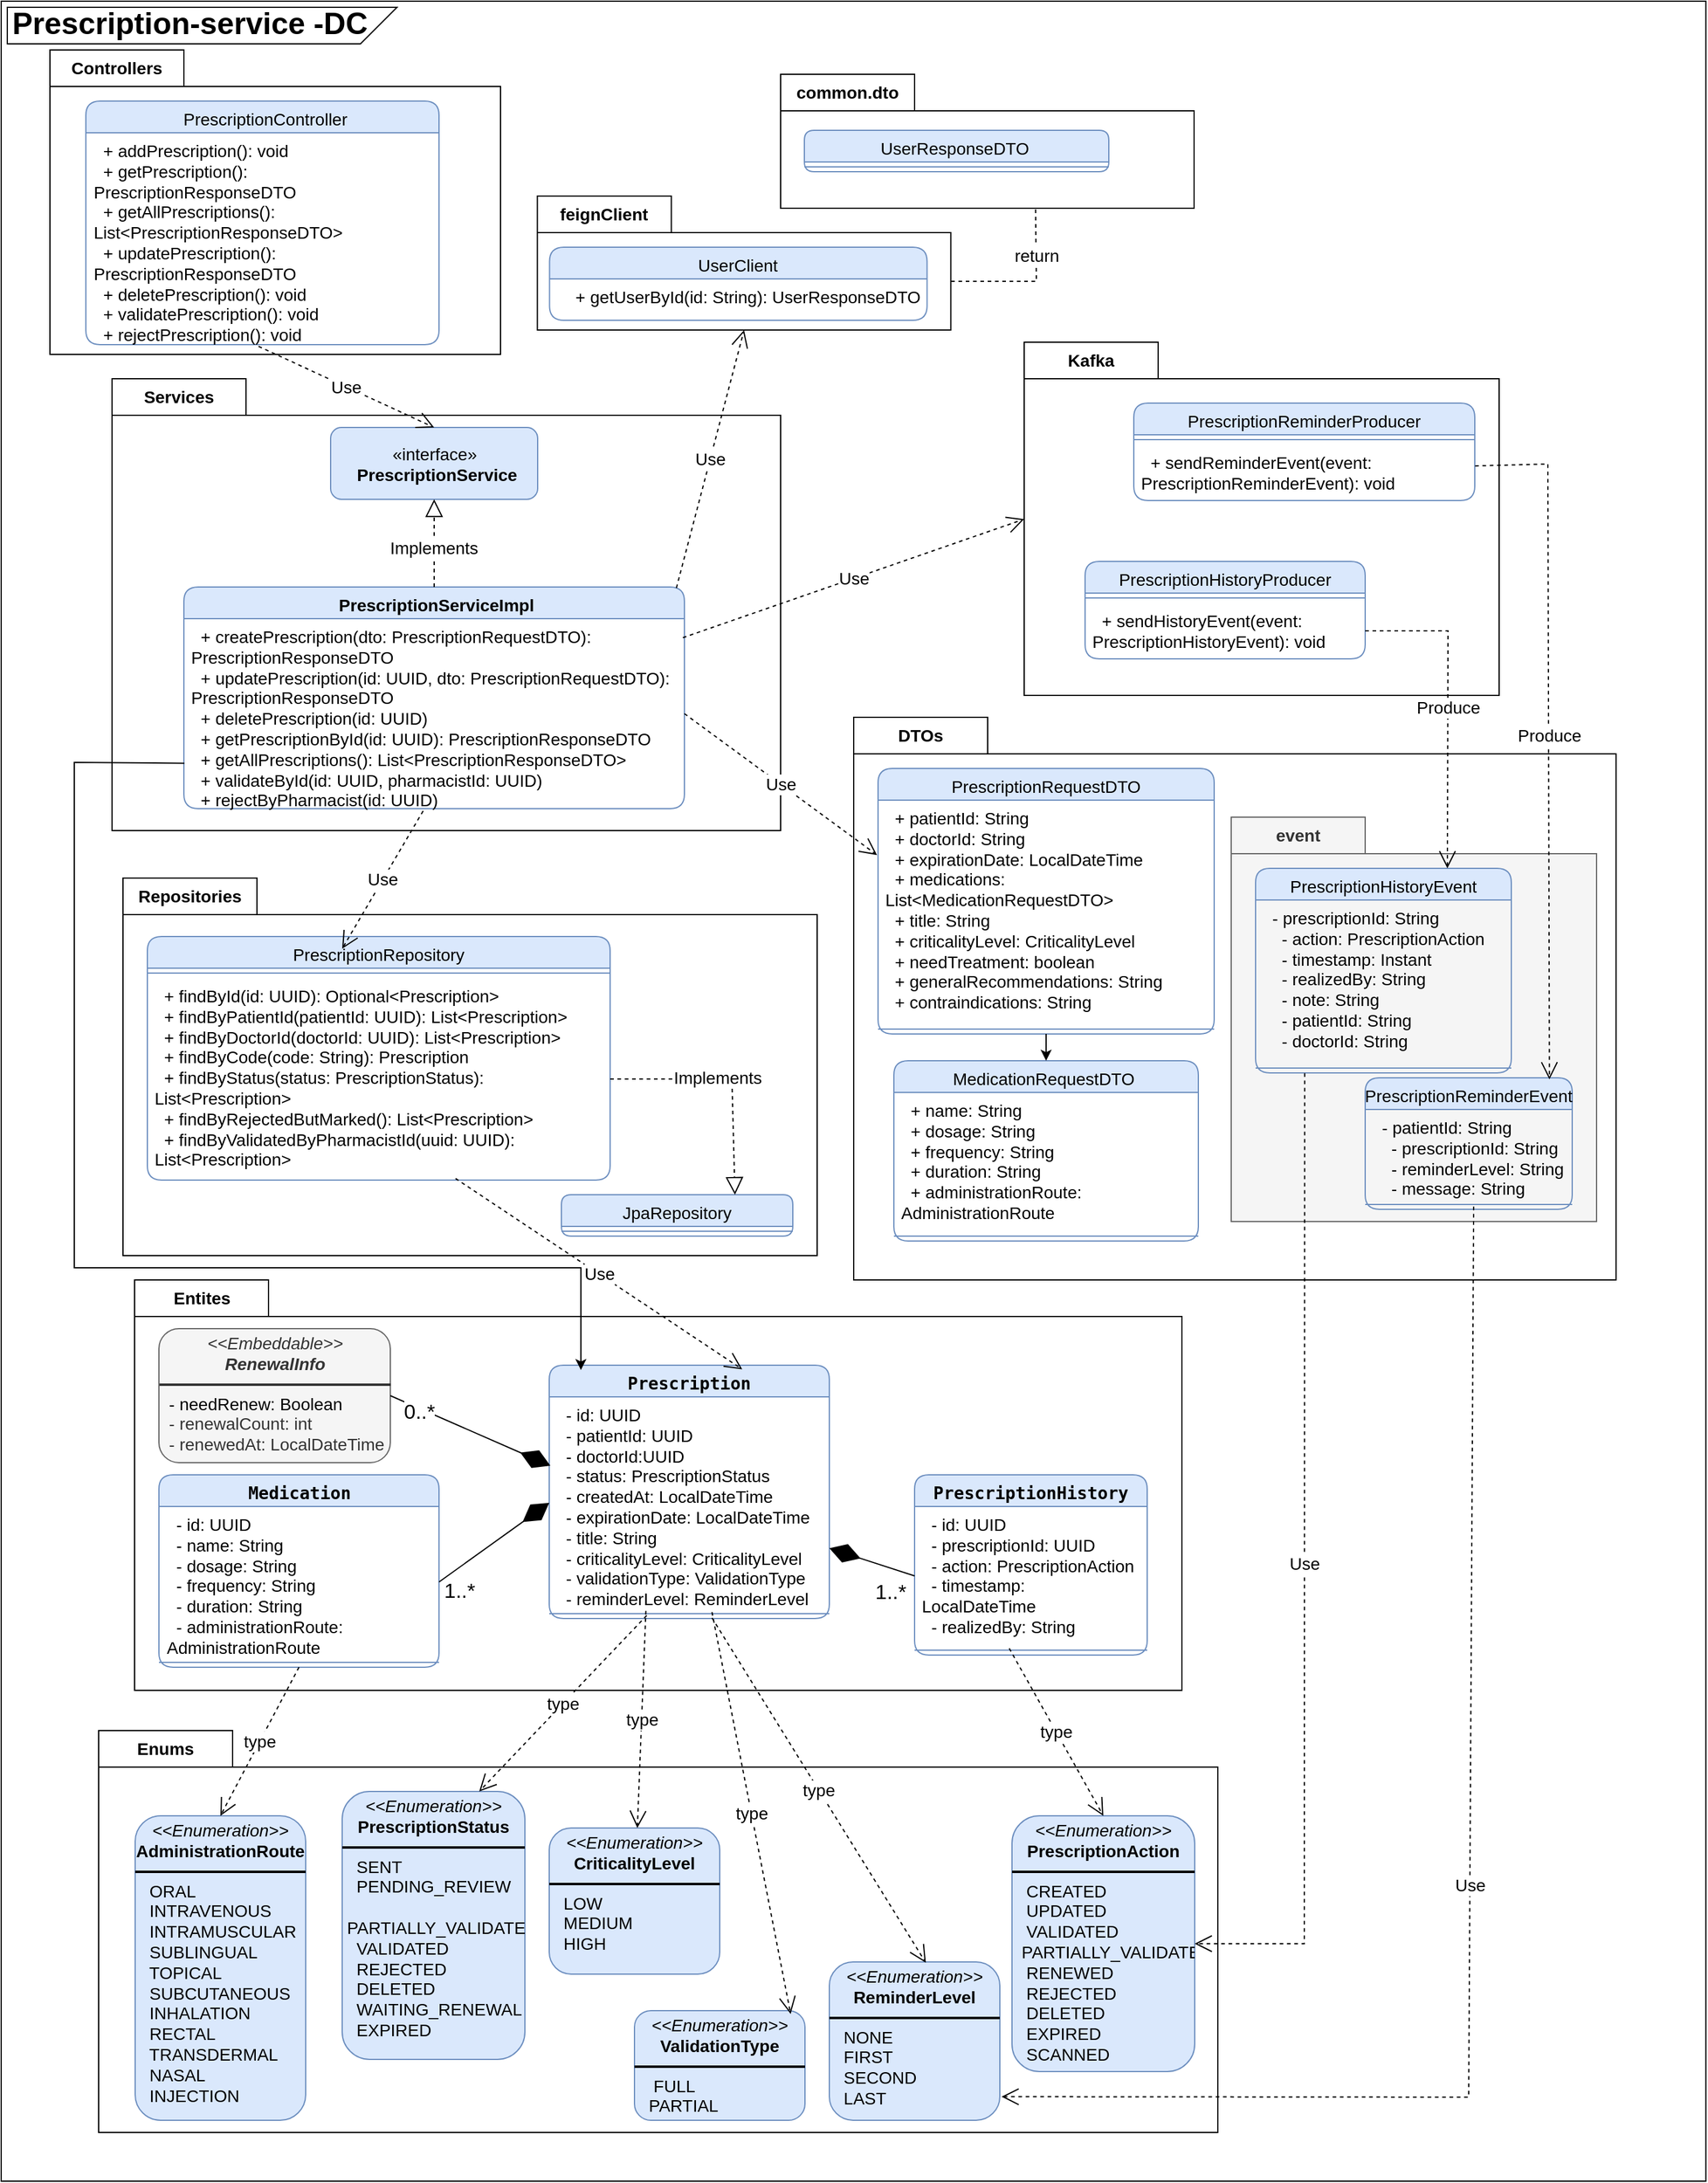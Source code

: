 <mxfile version="28.1.2">
  <diagram id="C5RBs43oDa-KdzZeNtuy" name="Page-1">
    <mxGraphModel dx="333" dy="-78" grid="1" gridSize="10" guides="1" tooltips="1" connect="1" arrows="1" fold="1" page="1" pageScale="1" pageWidth="583" pageHeight="827" math="0" shadow="0">
      <root>
        <mxCell id="WIyWlLk6GJQsqaUBKTNV-0" />
        <mxCell id="WIyWlLk6GJQsqaUBKTNV-1" parent="WIyWlLk6GJQsqaUBKTNV-0" />
        <mxCell id="e1ZtIlfMLZKQdUnk1_Ro-0" value="" style="html=1;whiteSpace=wrap;fontSize=14;" vertex="1" parent="WIyWlLk6GJQsqaUBKTNV-1">
          <mxGeometry x="1570" y="1300" width="1399.75" height="1790" as="geometry" />
        </mxCell>
        <mxCell id="e1ZtIlfMLZKQdUnk1_Ro-1" value="Entites" style="shape=folder;fontStyle=1;tabWidth=110;tabHeight=30;tabPosition=left;html=1;boundedLbl=1;labelInHeader=1;container=1;collapsible=0;recursiveResize=0;whiteSpace=wrap;fontSize=14;" vertex="1" parent="WIyWlLk6GJQsqaUBKTNV-1">
          <mxGeometry x="1679.5" y="2350" width="860" height="337" as="geometry" />
        </mxCell>
        <mxCell id="e1ZtIlfMLZKQdUnk1_Ro-2" value="&lt;div style=&quot;text-align: left;&quot;&gt;&lt;span style=&quot;background-color: transparent;&quot;&gt;&lt;font face=&quot;monospace&quot;&gt;Prescription&lt;/font&gt;&lt;/span&gt;&lt;/div&gt;" style="swimlane;fontStyle=1;align=center;verticalAlign=top;childLayout=stackLayout;horizontal=1;startSize=26;horizontalStack=0;resizeParent=1;resizeParentMax=0;resizeLast=0;collapsible=1;marginBottom=0;whiteSpace=wrap;html=1;fillColor=#dae8fc;strokeColor=#6c8ebf;rounded=1;fontSize=14;" vertex="1" parent="e1ZtIlfMLZKQdUnk1_Ro-1">
          <mxGeometry x="340.5" y="70" width="230" height="208" as="geometry">
            <mxRectangle x="200" y="60" width="70" height="30" as="alternateBounds" />
          </mxGeometry>
        </mxCell>
        <mxCell id="e1ZtIlfMLZKQdUnk1_Ro-3" value="&lt;div&gt;&amp;nbsp; - id: UUID&lt;/div&gt;&lt;div&gt;&amp;nbsp; - patientId: UUID&lt;/div&gt;&lt;div&gt;&amp;nbsp; - doctorId:UUID&lt;/div&gt;&lt;div&gt;&amp;nbsp; - status: PrescriptionStatus&lt;/div&gt;&lt;div&gt;&amp;nbsp; - createdAt: LocalDateTime&lt;/div&gt;&lt;div&gt;&amp;nbsp; - expirationDate: LocalDateTime&lt;/div&gt;&lt;div&gt;&amp;nbsp; - title: String&lt;/div&gt;&lt;div&gt;&amp;nbsp; - criticalityLevel: CriticalityLevel&lt;/div&gt;&lt;div&gt;&amp;nbsp; - validationType: ValidationType&lt;/div&gt;&lt;div&gt;&amp;nbsp; - reminderLevel: ReminderLevel&lt;/div&gt;&lt;div&gt;&amp;nbsp;&lt;br&gt;&lt;/div&gt;" style="text;strokeColor=none;fillColor=none;align=left;verticalAlign=top;spacingLeft=4;spacingRight=4;overflow=hidden;rotatable=0;points=[[0,0.5],[1,0.5]];portConstraint=eastwest;whiteSpace=wrap;html=1;rounded=1;fontSize=14;" vertex="1" parent="e1ZtIlfMLZKQdUnk1_Ro-2">
          <mxGeometry y="26" width="230" height="174" as="geometry" />
        </mxCell>
        <mxCell id="e1ZtIlfMLZKQdUnk1_Ro-4" value="" style="line;strokeWidth=1;fillColor=none;align=left;verticalAlign=middle;spacingTop=-1;spacingLeft=3;spacingRight=3;rotatable=0;labelPosition=right;points=[];portConstraint=eastwest;strokeColor=inherit;rounded=1;fontSize=14;" vertex="1" parent="e1ZtIlfMLZKQdUnk1_Ro-2">
          <mxGeometry y="200" width="230" height="8" as="geometry" />
        </mxCell>
        <mxCell id="e1ZtIlfMLZKQdUnk1_Ro-5" value="&lt;div style=&quot;text-align: left;&quot;&gt;&lt;span style=&quot;background-color: transparent;&quot;&gt;&lt;font face=&quot;monospace&quot;&gt;Medication&lt;/font&gt;&lt;/span&gt;&lt;/div&gt;" style="swimlane;fontStyle=1;align=center;verticalAlign=top;childLayout=stackLayout;horizontal=1;startSize=26;horizontalStack=0;resizeParent=1;resizeParentMax=0;resizeLast=0;collapsible=1;marginBottom=0;whiteSpace=wrap;html=1;fillColor=#dae8fc;strokeColor=#6c8ebf;rounded=1;fontSize=14;" vertex="1" parent="e1ZtIlfMLZKQdUnk1_Ro-1">
          <mxGeometry x="20" y="160" width="230" height="158" as="geometry">
            <mxRectangle x="200" y="60" width="70" height="30" as="alternateBounds" />
          </mxGeometry>
        </mxCell>
        <mxCell id="e1ZtIlfMLZKQdUnk1_Ro-6" value="&lt;div&gt;&lt;div&gt;&amp;nbsp; - id: UUID&lt;/div&gt;&lt;div&gt;&amp;nbsp; - name: String&lt;/div&gt;&lt;div&gt;&amp;nbsp; - dosage: String&lt;/div&gt;&lt;div&gt;&amp;nbsp; - frequency: String&lt;/div&gt;&lt;div&gt;&amp;nbsp; - duration: String&lt;/div&gt;&lt;div&gt;&amp;nbsp; - administrationRoute: AdministrationRoute&lt;/div&gt;&lt;/div&gt;" style="text;strokeColor=none;fillColor=none;align=left;verticalAlign=top;spacingLeft=4;spacingRight=4;overflow=hidden;rotatable=0;points=[[0,0.5],[1,0.5]];portConstraint=eastwest;whiteSpace=wrap;html=1;rounded=1;fontSize=14;" vertex="1" parent="e1ZtIlfMLZKQdUnk1_Ro-5">
          <mxGeometry y="26" width="230" height="124" as="geometry" />
        </mxCell>
        <mxCell id="e1ZtIlfMLZKQdUnk1_Ro-7" value="" style="line;strokeWidth=1;fillColor=none;align=left;verticalAlign=middle;spacingTop=-1;spacingLeft=3;spacingRight=3;rotatable=0;labelPosition=right;points=[];portConstraint=eastwest;strokeColor=inherit;rounded=1;fontSize=14;" vertex="1" parent="e1ZtIlfMLZKQdUnk1_Ro-5">
          <mxGeometry y="150" width="230" height="8" as="geometry" />
        </mxCell>
        <mxCell id="e1ZtIlfMLZKQdUnk1_Ro-131" value="&lt;p style=&quot;margin:0px;margin-top:4px;text-align:center;&quot;&gt;&lt;i&gt;&amp;lt;&amp;lt;Embeddable&amp;gt;&amp;gt;&lt;/i&gt;&lt;br&gt;&lt;i&gt;&lt;b&gt;RenewalInfo&lt;/b&gt;&lt;/i&gt;&lt;/p&gt;&lt;hr style=&quot;border-style:solid;&quot;&gt;&lt;div&gt;&amp;nbsp;&lt;span style=&quot;background-color: transparent; color: light-dark(rgb(0, 0, 0), rgb(255, 255, 255));&quot;&gt;&amp;nbsp;&lt;/span&gt;&lt;span style=&quot;background-color: transparent; color: light-dark(rgb(0, 0, 0), rgb(255, 255, 255));&quot;&gt;- needRenew: Boolean&lt;/span&gt;&lt;/div&gt;&lt;div&gt;&amp;nbsp; - renewalCount: int&lt;/div&gt;&lt;div&gt;&amp;nbsp; - renewedAt: LocalDateTime&lt;/div&gt;" style="verticalAlign=top;align=left;overflow=fill;html=1;whiteSpace=wrap;rounded=1;fillColor=#f5f5f5;fontColor=#333333;strokeColor=#666666;fontSize=14;" vertex="1" parent="e1ZtIlfMLZKQdUnk1_Ro-1">
          <mxGeometry x="20" y="40" width="190" height="110" as="geometry" />
        </mxCell>
        <mxCell id="e1ZtIlfMLZKQdUnk1_Ro-141" value="" style="endArrow=diamondThin;endFill=1;endSize=24;html=1;rounded=0;entryX=0;entryY=0.5;entryDx=0;entryDy=0;exitX=1;exitY=0.5;exitDx=0;exitDy=0;fontSize=14;" edge="1" parent="e1ZtIlfMLZKQdUnk1_Ro-1" source="e1ZtIlfMLZKQdUnk1_Ro-6" target="e1ZtIlfMLZKQdUnk1_Ro-3">
          <mxGeometry width="160" relative="1" as="geometry">
            <mxPoint x="500" y="95.25" as="sourcePoint" />
            <mxPoint x="660" y="95.25" as="targetPoint" />
          </mxGeometry>
        </mxCell>
        <mxCell id="e1ZtIlfMLZKQdUnk1_Ro-146" value="&lt;font style=&quot;font-size: 17px;&quot;&gt;1..*&lt;/font&gt;" style="edgeLabel;html=1;align=center;verticalAlign=middle;resizable=0;points=[];fontSize=14;" vertex="1" connectable="0" parent="e1ZtIlfMLZKQdUnk1_Ro-141">
          <mxGeometry x="-0.658" y="-4" relative="1" as="geometry">
            <mxPoint x="-2" y="16" as="offset" />
          </mxGeometry>
        </mxCell>
        <mxCell id="e1ZtIlfMLZKQdUnk1_Ro-144" value="" style="endArrow=diamondThin;endFill=1;endSize=24;html=1;rounded=0;entryX=0.004;entryY=0.325;entryDx=0;entryDy=0;exitX=1;exitY=0.5;exitDx=0;exitDy=0;entryPerimeter=0;fontSize=14;" edge="1" parent="e1ZtIlfMLZKQdUnk1_Ro-1" source="e1ZtIlfMLZKQdUnk1_Ro-131" target="e1ZtIlfMLZKQdUnk1_Ro-3">
          <mxGeometry width="160" relative="1" as="geometry">
            <mxPoint x="345" y="227" as="sourcePoint" />
            <mxPoint x="260" y="189" as="targetPoint" />
          </mxGeometry>
        </mxCell>
        <mxCell id="e1ZtIlfMLZKQdUnk1_Ro-148" value="&lt;font style=&quot;font-size: 17px;&quot;&gt;0..*&lt;/font&gt;" style="edgeLabel;html=1;align=center;verticalAlign=middle;resizable=0;points=[];fontSize=14;" vertex="1" connectable="0" parent="e1ZtIlfMLZKQdUnk1_Ro-144">
          <mxGeometry x="-0.634" y="-3" relative="1" as="geometry">
            <mxPoint as="offset" />
          </mxGeometry>
        </mxCell>
        <mxCell id="e1ZtIlfMLZKQdUnk1_Ro-110" value="&lt;div style=&quot;text-align: left;&quot;&gt;&lt;font face=&quot;monospace&quot;&gt;PrescriptionHistory&lt;/font&gt;&lt;/div&gt;" style="swimlane;fontStyle=1;align=center;verticalAlign=top;childLayout=stackLayout;horizontal=1;startSize=26;horizontalStack=0;resizeParent=1;resizeParentMax=0;resizeLast=0;collapsible=1;marginBottom=0;whiteSpace=wrap;html=1;fillColor=#dae8fc;strokeColor=#6c8ebf;rounded=1;fontSize=14;" vertex="1" parent="e1ZtIlfMLZKQdUnk1_Ro-1">
          <mxGeometry x="640.5" y="160" width="191" height="148" as="geometry">
            <mxRectangle x="200" y="60" width="70" height="30" as="alternateBounds" />
          </mxGeometry>
        </mxCell>
        <mxCell id="e1ZtIlfMLZKQdUnk1_Ro-111" value="&lt;div&gt;&amp;nbsp; - id: UUID&lt;/div&gt;&lt;div&gt;&amp;nbsp; - prescriptionId: UUID&lt;/div&gt;&lt;div&gt;&amp;nbsp; - action: PrescriptionAction&lt;/div&gt;&lt;div&gt;&amp;nbsp; - timestamp: LocalDateTime&lt;/div&gt;&lt;div&gt;&amp;nbsp; - realizedBy: String&lt;/div&gt;" style="text;strokeColor=none;fillColor=none;align=left;verticalAlign=top;spacingLeft=4;spacingRight=4;overflow=hidden;rotatable=0;points=[[0,0.5],[1,0.5]];portConstraint=eastwest;whiteSpace=wrap;html=1;rounded=1;fontSize=14;" vertex="1" parent="e1ZtIlfMLZKQdUnk1_Ro-110">
          <mxGeometry y="26" width="191" height="114" as="geometry" />
        </mxCell>
        <mxCell id="e1ZtIlfMLZKQdUnk1_Ro-112" value="" style="line;strokeWidth=1;fillColor=none;align=left;verticalAlign=middle;spacingTop=-1;spacingLeft=3;spacingRight=3;rotatable=0;labelPosition=right;points=[];portConstraint=eastwest;strokeColor=inherit;rounded=1;fontSize=14;" vertex="1" parent="e1ZtIlfMLZKQdUnk1_Ro-110">
          <mxGeometry y="140" width="191" height="8" as="geometry" />
        </mxCell>
        <mxCell id="e1ZtIlfMLZKQdUnk1_Ro-143" value="" style="endArrow=diamondThin;endFill=1;endSize=24;html=1;rounded=0;exitX=0;exitY=0.5;exitDx=0;exitDy=0;fontSize=14;" edge="1" parent="e1ZtIlfMLZKQdUnk1_Ro-1" source="e1ZtIlfMLZKQdUnk1_Ro-111" target="e1ZtIlfMLZKQdUnk1_Ro-3">
          <mxGeometry width="160" relative="1" as="geometry">
            <mxPoint x="645" y="227" as="sourcePoint" />
            <mxPoint x="560" y="189" as="targetPoint" />
          </mxGeometry>
        </mxCell>
        <mxCell id="e1ZtIlfMLZKQdUnk1_Ro-147" value="&lt;font style=&quot;font-size: 17px;&quot;&gt;1..*&lt;/font&gt;" style="edgeLabel;html=1;align=center;verticalAlign=middle;resizable=0;points=[];fontSize=14;" vertex="1" connectable="0" parent="e1ZtIlfMLZKQdUnk1_Ro-143">
          <mxGeometry x="-0.757" relative="1" as="geometry">
            <mxPoint x="-12" y="17" as="offset" />
          </mxGeometry>
        </mxCell>
        <mxCell id="e1ZtIlfMLZKQdUnk1_Ro-29" value="Enums" style="shape=folder;fontStyle=1;tabWidth=110;tabHeight=30;tabPosition=left;html=1;boundedLbl=1;labelInHeader=1;container=1;collapsible=0;recursiveResize=0;whiteSpace=wrap;fontSize=14;" vertex="1" parent="WIyWlLk6GJQsqaUBKTNV-1">
          <mxGeometry x="1650" y="2720" width="919" height="330" as="geometry" />
        </mxCell>
        <mxCell id="e1ZtIlfMLZKQdUnk1_Ro-114" value="&lt;p style=&quot;margin:0px;margin-top:4px;text-align:center;&quot;&gt;&lt;i&gt;&amp;lt;&amp;lt;Enumeration&amp;gt;&amp;gt;&lt;/i&gt;&lt;br&gt;&lt;b&gt;ReminderLevel&lt;/b&gt;&lt;/p&gt;&lt;hr style=&quot;border-style:solid;&quot;&gt;&lt;p style=&quot;margin:0px;margin-left:4px;&quot;&gt;&amp;nbsp; NONE&lt;/p&gt;&lt;p style=&quot;margin:0px;margin-left:4px;&quot;&gt;&amp;nbsp; FIRST&lt;/p&gt;&lt;p style=&quot;margin:0px;margin-left:4px;&quot;&gt;&amp;nbsp; SECOND&lt;/p&gt;&lt;p style=&quot;margin:0px;margin-left:4px;&quot;&gt;&amp;nbsp; LAST&lt;/p&gt;" style="verticalAlign=top;align=left;overflow=fill;html=1;whiteSpace=wrap;fillColor=#dae8fc;strokeColor=#6c8ebf;rounded=1;fontSize=14;" vertex="1" parent="e1ZtIlfMLZKQdUnk1_Ro-29">
          <mxGeometry x="600" y="190" width="140" height="130" as="geometry" />
        </mxCell>
        <mxCell id="e1ZtIlfMLZKQdUnk1_Ro-116" value="&lt;p style=&quot;margin:0px;margin-top:4px;text-align:center;&quot;&gt;&lt;i&gt;&amp;lt;&amp;lt;Enumeration&amp;gt;&amp;gt;&lt;/i&gt;&lt;br&gt;&lt;b&gt;CriticalityLevel&lt;/b&gt;&lt;/p&gt;&lt;hr style=&quot;border-style:solid;&quot;&gt;&lt;p style=&quot;margin:0px;margin-left:4px;&quot;&gt;&amp;nbsp;&lt;span style=&quot;background-color: transparent;&quot;&gt;&amp;nbsp;&lt;/span&gt;&lt;span style=&quot;background-color: transparent;&quot;&gt;LOW&lt;/span&gt;&lt;span style=&quot;background-color: transparent;&quot;&gt;&lt;br&gt;&lt;/span&gt;&lt;/p&gt;&lt;p style=&quot;margin:0px;margin-left:4px;&quot;&gt;&amp;nbsp; MEDIUM&lt;/p&gt;&lt;p style=&quot;margin:0px;margin-left:4px;&quot;&gt;&amp;nbsp; HIGH&lt;/p&gt;" style="verticalAlign=top;align=left;overflow=fill;html=1;whiteSpace=wrap;fillColor=#dae8fc;strokeColor=#6c8ebf;rounded=1;fontSize=14;" vertex="1" parent="e1ZtIlfMLZKQdUnk1_Ro-29">
          <mxGeometry x="370" y="80" width="140" height="120" as="geometry" />
        </mxCell>
        <mxCell id="e1ZtIlfMLZKQdUnk1_Ro-115" value="&lt;p style=&quot;margin:0px;margin-top:4px;text-align:center;&quot;&gt;&lt;i&gt;&amp;lt;&amp;lt;Enumeration&amp;gt;&amp;gt;&lt;/i&gt;&lt;br&gt;&lt;b&gt;ValidationType&lt;/b&gt;&lt;/p&gt;&lt;hr style=&quot;border-style:solid;&quot;&gt;&lt;p style=&quot;margin:0px;margin-left:4px;&quot;&gt;&amp;nbsp;&lt;span style=&quot;background-color: transparent;&quot;&gt;&amp;nbsp; FULL&lt;/span&gt;&lt;br&gt;&lt;/p&gt;&lt;p style=&quot;margin:0px;margin-left:4px;&quot;&gt;&amp;nbsp; PARTIAL&lt;/p&gt;" style="verticalAlign=top;align=left;overflow=fill;html=1;whiteSpace=wrap;fillColor=#dae8fc;strokeColor=#6c8ebf;rounded=1;fontSize=14;" vertex="1" parent="e1ZtIlfMLZKQdUnk1_Ro-29">
          <mxGeometry x="440" y="230" width="140" height="90" as="geometry" />
        </mxCell>
        <mxCell id="e1ZtIlfMLZKQdUnk1_Ro-117" value="&lt;p style=&quot;margin:0px;margin-top:4px;text-align:center;&quot;&gt;&lt;i&gt;&amp;lt;&amp;lt;Enumeration&amp;gt;&amp;gt;&lt;/i&gt;&lt;br&gt;&lt;b&gt;PrescriptionStatus&lt;/b&gt;&lt;/p&gt;&lt;hr style=&quot;border-style:solid;&quot;&gt;&lt;p style=&quot;margin:0px;margin-left:4px;&quot;&gt;&amp;nbsp; SENT&lt;/p&gt;&lt;p style=&quot;margin:0px;margin-left:4px;&quot;&gt;&amp;nbsp; PENDING_REVIEW&lt;/p&gt;&lt;p style=&quot;margin:0px;margin-left:4px;&quot;&gt;&amp;nbsp; PARTIALLY_VALIDATED&lt;/p&gt;&lt;p style=&quot;margin:0px;margin-left:4px;&quot;&gt;&amp;nbsp; VALIDATED&lt;/p&gt;&lt;p style=&quot;margin:0px;margin-left:4px;&quot;&gt;&amp;nbsp; REJECTED&lt;/p&gt;&lt;p style=&quot;margin:0px;margin-left:4px;&quot;&gt;&amp;nbsp; DELETED&lt;/p&gt;&lt;p style=&quot;margin:0px;margin-left:4px;&quot;&gt;&amp;nbsp; WAITING_RENEWAL&lt;/p&gt;&lt;p style=&quot;margin:0px;margin-left:4px;&quot;&gt;&amp;nbsp; EXPIRED&lt;/p&gt;" style="verticalAlign=top;align=left;overflow=fill;html=1;whiteSpace=wrap;fillColor=#dae8fc;strokeColor=#6c8ebf;rounded=1;fontSize=14;" vertex="1" parent="e1ZtIlfMLZKQdUnk1_Ro-29">
          <mxGeometry x="200" y="50" width="150" height="220" as="geometry" />
        </mxCell>
        <mxCell id="e1ZtIlfMLZKQdUnk1_Ro-30" value="&lt;p style=&quot;margin:0px;margin-top:4px;text-align:center;&quot;&gt;&lt;i&gt;&amp;lt;&amp;lt;Enumeration&amp;gt;&amp;gt;&lt;/i&gt;&lt;br&gt;&lt;b&gt;AdministrationRoute&lt;/b&gt;&lt;/p&gt;&lt;hr style=&quot;border-style:solid;&quot;&gt;&lt;p style=&quot;margin:0px;margin-left:4px;&quot;&gt;&amp;nbsp; ORAL&lt;/p&gt;&lt;p style=&quot;margin:0px;margin-left:4px;&quot;&gt;&amp;nbsp; INTRAVENOUS&lt;/p&gt;&lt;p style=&quot;margin:0px;margin-left:4px;&quot;&gt;&amp;nbsp; INTRAMUSCULAR&lt;/p&gt;&lt;p style=&quot;margin:0px;margin-left:4px;&quot;&gt;&amp;nbsp; SUBLINGUAL&lt;/p&gt;&lt;p style=&quot;margin:0px;margin-left:4px;&quot;&gt;&amp;nbsp; TOPICAL&lt;/p&gt;&lt;p style=&quot;margin:0px;margin-left:4px;&quot;&gt;&amp;nbsp; SUBCUTANEOUS&lt;/p&gt;&lt;p style=&quot;margin:0px;margin-left:4px;&quot;&gt;&amp;nbsp; INHALATION&lt;/p&gt;&lt;p style=&quot;margin:0px;margin-left:4px;&quot;&gt;&amp;nbsp; RECTAL&lt;/p&gt;&lt;p style=&quot;margin:0px;margin-left:4px;&quot;&gt;&amp;nbsp; TRANSDERMAL&lt;/p&gt;&lt;p style=&quot;margin:0px;margin-left:4px;&quot;&gt;&amp;nbsp; NASAL&lt;/p&gt;&lt;p style=&quot;margin:0px;margin-left:4px;&quot;&gt;&amp;nbsp; INJECTION&lt;/p&gt;" style="verticalAlign=top;align=left;overflow=fill;html=1;whiteSpace=wrap;fillColor=#dae8fc;strokeColor=#6c8ebf;rounded=1;fontSize=14;" vertex="1" parent="e1ZtIlfMLZKQdUnk1_Ro-29">
          <mxGeometry x="30" y="70" width="140" height="250" as="geometry" />
        </mxCell>
        <mxCell id="e1ZtIlfMLZKQdUnk1_Ro-113" value="&lt;p style=&quot;margin:0px;margin-top:4px;text-align:center;&quot;&gt;&lt;i&gt;&amp;lt;&amp;lt;Enumeration&amp;gt;&amp;gt;&lt;/i&gt;&lt;br&gt;&lt;b&gt;PrescriptionAction&lt;/b&gt;&lt;/p&gt;&lt;hr style=&quot;border-style:solid;&quot;&gt;&lt;p style=&quot;margin:0px;margin-left:4px;&quot;&gt;&amp;nbsp; CREATED&lt;/p&gt;&lt;p style=&quot;margin:0px;margin-left:4px;&quot;&gt;&amp;nbsp; UPDATED&lt;/p&gt;&lt;p style=&quot;margin:0px;margin-left:4px;&quot;&gt;&amp;nbsp; VALIDATED&lt;/p&gt;&lt;p style=&quot;margin:0px;margin-left:4px;&quot;&gt;&amp;nbsp;PARTIALLY_VALIDATED&lt;/p&gt;&lt;p style=&quot;margin:0px;margin-left:4px;&quot;&gt;&amp;nbsp; RENEWED&lt;/p&gt;&lt;p style=&quot;margin:0px;margin-left:4px;&quot;&gt;&amp;nbsp; REJECTED&lt;/p&gt;&lt;p style=&quot;margin:0px;margin-left:4px;&quot;&gt;&amp;nbsp; DELETED&lt;/p&gt;&lt;p style=&quot;margin:0px;margin-left:4px;&quot;&gt;&amp;nbsp; EXPIRED&lt;/p&gt;&lt;p style=&quot;margin:0px;margin-left:4px;&quot;&gt;&amp;nbsp; SCANNED&lt;/p&gt;" style="verticalAlign=top;align=left;overflow=fill;html=1;whiteSpace=wrap;fillColor=#dae8fc;strokeColor=#6c8ebf;rounded=1;fontSize=14;" vertex="1" parent="e1ZtIlfMLZKQdUnk1_Ro-29">
          <mxGeometry x="750" y="70" width="150" height="210" as="geometry" />
        </mxCell>
        <mxCell id="e1ZtIlfMLZKQdUnk1_Ro-31" value="DTOs" style="shape=folder;fontStyle=1;tabWidth=110;tabHeight=30;tabPosition=left;html=1;boundedLbl=1;labelInHeader=1;container=1;collapsible=0;recursiveResize=0;whiteSpace=wrap;fontSize=14;" vertex="1" parent="WIyWlLk6GJQsqaUBKTNV-1">
          <mxGeometry x="2270" y="1888" width="626" height="462" as="geometry" />
        </mxCell>
        <mxCell id="e1ZtIlfMLZKQdUnk1_Ro-35" value="&lt;div style=&quot;text-align: left;&quot;&gt;&lt;span style=&quot;background-color: transparent; font-weight: 400;&quot;&gt;PrescriptionRequestDTO&lt;/span&gt;&lt;/div&gt;" style="swimlane;fontStyle=1;align=center;verticalAlign=top;childLayout=stackLayout;horizontal=1;startSize=26;horizontalStack=0;resizeParent=1;resizeParentMax=0;resizeLast=0;collapsible=1;marginBottom=0;whiteSpace=wrap;html=1;fillColor=#dae8fc;strokeColor=#6c8ebf;rounded=1;fontSize=14;" vertex="1" parent="e1ZtIlfMLZKQdUnk1_Ro-31">
          <mxGeometry x="20" y="42" width="276" height="218" as="geometry">
            <mxRectangle x="200" y="60" width="70" height="30" as="alternateBounds" />
          </mxGeometry>
        </mxCell>
        <mxCell id="e1ZtIlfMLZKQdUnk1_Ro-36" value="&lt;div&gt;&amp;nbsp; + patientId: String&lt;/div&gt;&lt;div&gt;&amp;nbsp; + doctorId: String&lt;/div&gt;&lt;div&gt;&amp;nbsp; + expirationDate: LocalDateTime&lt;/div&gt;&lt;div&gt;&amp;nbsp; + medications: List&amp;lt;MedicationRequestDTO&amp;gt;&lt;/div&gt;&lt;div&gt;&amp;nbsp; + title: String&lt;/div&gt;&lt;div&gt;&amp;nbsp; + criticalityLevel: CriticalityLevel&lt;/div&gt;&lt;div&gt;&amp;nbsp; + needTreatment: boolean&lt;/div&gt;&lt;div&gt;&amp;nbsp; + generalRecommendations: String&lt;/div&gt;&lt;div&gt;&amp;nbsp; + contraindications: String&lt;/div&gt;" style="text;strokeColor=none;fillColor=none;align=left;verticalAlign=top;spacingLeft=4;spacingRight=4;overflow=hidden;rotatable=0;points=[[0,0.5],[1,0.5]];portConstraint=eastwest;whiteSpace=wrap;html=1;rounded=1;fontSize=14;" vertex="1" parent="e1ZtIlfMLZKQdUnk1_Ro-35">
          <mxGeometry y="26" width="276" height="184" as="geometry" />
        </mxCell>
        <mxCell id="e1ZtIlfMLZKQdUnk1_Ro-37" value="" style="line;strokeWidth=1;fillColor=none;align=left;verticalAlign=middle;spacingTop=-1;spacingLeft=3;spacingRight=3;rotatable=0;labelPosition=right;points=[];portConstraint=eastwest;strokeColor=inherit;rounded=1;fontSize=14;" vertex="1" parent="e1ZtIlfMLZKQdUnk1_Ro-35">
          <mxGeometry y="210" width="276" height="8" as="geometry" />
        </mxCell>
        <mxCell id="e1ZtIlfMLZKQdUnk1_Ro-38" value="&lt;div style=&quot;text-align: left;&quot;&gt;&lt;span style=&quot;font-weight: 400;&quot;&gt;MedicationRequestDTO&amp;nbsp;&lt;/span&gt;&lt;/div&gt;" style="swimlane;fontStyle=1;align=center;verticalAlign=top;childLayout=stackLayout;horizontal=1;startSize=26;horizontalStack=0;resizeParent=1;resizeParentMax=0;resizeLast=0;collapsible=1;marginBottom=0;whiteSpace=wrap;html=1;fillColor=#dae8fc;strokeColor=#6c8ebf;rounded=1;fontSize=14;" vertex="1" parent="e1ZtIlfMLZKQdUnk1_Ro-31">
          <mxGeometry x="33" y="282" width="250" height="148" as="geometry">
            <mxRectangle x="200" y="60" width="70" height="30" as="alternateBounds" />
          </mxGeometry>
        </mxCell>
        <mxCell id="e1ZtIlfMLZKQdUnk1_Ro-39" value="&lt;div&gt;&amp;nbsp; + name: String&lt;/div&gt;&lt;div&gt;&amp;nbsp; + dosage: String&lt;/div&gt;&lt;div&gt;&amp;nbsp; + frequency: String&lt;/div&gt;&lt;div&gt;&amp;nbsp; + duration: String&lt;/div&gt;&lt;div&gt;&amp;nbsp; + administrationRoute: AdministrationRoute&lt;/div&gt;" style="text;strokeColor=none;fillColor=none;align=left;verticalAlign=top;spacingLeft=4;spacingRight=4;overflow=hidden;rotatable=0;points=[[0,0.5],[1,0.5]];portConstraint=eastwest;whiteSpace=wrap;html=1;rounded=1;fontSize=14;" vertex="1" parent="e1ZtIlfMLZKQdUnk1_Ro-38">
          <mxGeometry y="26" width="250" height="114" as="geometry" />
        </mxCell>
        <mxCell id="e1ZtIlfMLZKQdUnk1_Ro-40" value="" style="line;strokeWidth=1;fillColor=none;align=left;verticalAlign=middle;spacingTop=-1;spacingLeft=3;spacingRight=3;rotatable=0;labelPosition=right;points=[];portConstraint=eastwest;strokeColor=inherit;rounded=1;fontSize=14;" vertex="1" parent="e1ZtIlfMLZKQdUnk1_Ro-38">
          <mxGeometry y="140" width="250" height="8" as="geometry" />
        </mxCell>
        <mxCell id="e1ZtIlfMLZKQdUnk1_Ro-41" value="" style="endArrow=classic;html=1;rounded=0;exitX=0.5;exitY=1;exitDx=0;exitDy=0;entryX=0.5;entryY=0;entryDx=0;entryDy=0;fontSize=14;" edge="1" parent="e1ZtIlfMLZKQdUnk1_Ro-31" source="e1ZtIlfMLZKQdUnk1_Ro-35" target="e1ZtIlfMLZKQdUnk1_Ro-38">
          <mxGeometry width="50" height="50" relative="1" as="geometry">
            <mxPoint x="-510" y="330" as="sourcePoint" />
            <mxPoint x="-456" y="510" as="targetPoint" />
          </mxGeometry>
        </mxCell>
        <mxCell id="e1ZtIlfMLZKQdUnk1_Ro-176" value="event" style="shape=folder;fontStyle=1;tabWidth=110;tabHeight=30;tabPosition=left;html=1;boundedLbl=1;labelInHeader=1;container=1;collapsible=0;recursiveResize=0;whiteSpace=wrap;fillColor=#f5f5f5;fontColor=#333333;strokeColor=#666666;fontSize=14;" vertex="1" parent="e1ZtIlfMLZKQdUnk1_Ro-31">
          <mxGeometry x="310" y="82" width="300" height="332" as="geometry" />
        </mxCell>
        <mxCell id="e1ZtIlfMLZKQdUnk1_Ro-177" value="&lt;div style=&quot;text-align: left;&quot;&gt;&lt;span style=&quot;font-weight: 400;&quot;&gt;PrescriptionHistoryEvent&lt;/span&gt;&lt;/div&gt;" style="swimlane;fontStyle=1;align=center;verticalAlign=top;childLayout=stackLayout;horizontal=1;startSize=26;horizontalStack=0;resizeParent=1;resizeParentMax=0;resizeLast=0;collapsible=1;marginBottom=0;whiteSpace=wrap;html=1;fillColor=#dae8fc;strokeColor=#6c8ebf;rounded=1;fontSize=14;" vertex="1" parent="e1ZtIlfMLZKQdUnk1_Ro-176">
          <mxGeometry x="20" y="42" width="210" height="168" as="geometry">
            <mxRectangle x="200" y="60" width="70" height="30" as="alternateBounds" />
          </mxGeometry>
        </mxCell>
        <mxCell id="e1ZtIlfMLZKQdUnk1_Ro-178" value="&lt;div&gt;&amp;nbsp; - prescriptionId: String&lt;/div&gt;&lt;div&gt;&amp;nbsp; &amp;nbsp; - action: PrescriptionAction&lt;/div&gt;&lt;div&gt;&amp;nbsp; &amp;nbsp; - timestamp: Instant&lt;/div&gt;&lt;div&gt;&amp;nbsp; &amp;nbsp; - realizedBy: String&lt;/div&gt;&lt;div&gt;&amp;nbsp; &amp;nbsp; - note: String&lt;/div&gt;&lt;div&gt;&amp;nbsp; &amp;nbsp; - patientId: String&lt;/div&gt;&lt;div&gt;&amp;nbsp; &amp;nbsp; - doctorId: String&lt;/div&gt;" style="text;strokeColor=none;fillColor=none;align=left;verticalAlign=top;spacingLeft=4;spacingRight=4;overflow=hidden;rotatable=0;points=[[0,0.5],[1,0.5]];portConstraint=eastwest;whiteSpace=wrap;html=1;rounded=1;fontSize=14;" vertex="1" parent="e1ZtIlfMLZKQdUnk1_Ro-177">
          <mxGeometry y="26" width="210" height="134" as="geometry" />
        </mxCell>
        <mxCell id="e1ZtIlfMLZKQdUnk1_Ro-179" value="" style="line;strokeWidth=1;fillColor=none;align=left;verticalAlign=middle;spacingTop=-1;spacingLeft=3;spacingRight=3;rotatable=0;labelPosition=right;points=[];portConstraint=eastwest;strokeColor=inherit;rounded=1;fontSize=14;" vertex="1" parent="e1ZtIlfMLZKQdUnk1_Ro-177">
          <mxGeometry y="160" width="210" height="8" as="geometry" />
        </mxCell>
        <mxCell id="e1ZtIlfMLZKQdUnk1_Ro-180" value="&lt;div style=&quot;text-align: left;&quot;&gt;&lt;span style=&quot;font-weight: 400;&quot;&gt;PrescriptionReminderEvent&lt;/span&gt;&lt;/div&gt;" style="swimlane;fontStyle=1;align=center;verticalAlign=top;childLayout=stackLayout;horizontal=1;startSize=26;horizontalStack=0;resizeParent=1;resizeParentMax=0;resizeLast=0;collapsible=1;marginBottom=0;whiteSpace=wrap;html=1;fillColor=#dae8fc;strokeColor=#6c8ebf;rounded=1;fontSize=14;" vertex="1" parent="e1ZtIlfMLZKQdUnk1_Ro-176">
          <mxGeometry x="110" y="214" width="170" height="108" as="geometry">
            <mxRectangle x="200" y="60" width="70" height="30" as="alternateBounds" />
          </mxGeometry>
        </mxCell>
        <mxCell id="e1ZtIlfMLZKQdUnk1_Ro-181" value="&lt;div&gt;&amp;nbsp; - patientId: String&lt;/div&gt;&lt;div&gt;&amp;nbsp; &amp;nbsp; - prescriptionId: String&lt;/div&gt;&lt;div&gt;&amp;nbsp; &amp;nbsp; - reminderLevel: String&lt;/div&gt;&lt;div&gt;&amp;nbsp; &amp;nbsp; - message: String&lt;/div&gt;" style="text;strokeColor=none;fillColor=none;align=left;verticalAlign=top;spacingLeft=4;spacingRight=4;overflow=hidden;rotatable=0;points=[[0,0.5],[1,0.5]];portConstraint=eastwest;whiteSpace=wrap;html=1;rounded=1;fontSize=14;" vertex="1" parent="e1ZtIlfMLZKQdUnk1_Ro-180">
          <mxGeometry y="26" width="170" height="74" as="geometry" />
        </mxCell>
        <mxCell id="e1ZtIlfMLZKQdUnk1_Ro-182" value="" style="line;strokeWidth=1;fillColor=none;align=left;verticalAlign=middle;spacingTop=-1;spacingLeft=3;spacingRight=3;rotatable=0;labelPosition=right;points=[];portConstraint=eastwest;strokeColor=inherit;rounded=1;fontSize=14;" vertex="1" parent="e1ZtIlfMLZKQdUnk1_Ro-180">
          <mxGeometry y="100" width="170" height="8" as="geometry" />
        </mxCell>
        <mxCell id="e1ZtIlfMLZKQdUnk1_Ro-45" value="Services" style="shape=folder;fontStyle=1;tabWidth=110;tabHeight=30;tabPosition=left;html=1;boundedLbl=1;labelInHeader=1;container=1;collapsible=0;recursiveResize=0;whiteSpace=wrap;fontSize=14;" vertex="1" parent="WIyWlLk6GJQsqaUBKTNV-1">
          <mxGeometry x="1661" y="1610" width="549" height="371" as="geometry" />
        </mxCell>
        <mxCell id="e1ZtIlfMLZKQdUnk1_Ro-49" value="&lt;div style=&quot;text-align: left;&quot;&gt;&lt;b&gt;&amp;nbsp;PrescriptionServiceImpl&lt;/b&gt;&lt;/div&gt;" style="swimlane;fontStyle=1;align=center;verticalAlign=top;childLayout=stackLayout;horizontal=1;startSize=26;horizontalStack=0;resizeParent=1;resizeParentMax=0;resizeLast=0;collapsible=1;marginBottom=0;whiteSpace=wrap;html=1;rounded=1;fillColor=#dae8fc;strokeColor=#6c8ebf;fontSize=14;" vertex="1" parent="e1ZtIlfMLZKQdUnk1_Ro-45">
          <mxGeometry x="59" y="171" width="411" height="182" as="geometry" />
        </mxCell>
        <mxCell id="e1ZtIlfMLZKQdUnk1_Ro-51" value="&lt;div&gt;&amp;nbsp; + createPrescription(dto: PrescriptionRequestDTO): PrescriptionResponseDTO&lt;/div&gt;&lt;div&gt;&amp;nbsp; + updatePrescription(id: UUID, dto: PrescriptionRequestDTO): PrescriptionResponseDTO&lt;/div&gt;&lt;div&gt;&amp;nbsp; + deletePrescription(id: UUID)&lt;/div&gt;&lt;div&gt;&amp;nbsp; + getPrescriptionById(id: UUID): PrescriptionResponseDTO&lt;/div&gt;&lt;div&gt;&amp;nbsp; + getAllPrescriptions(): List&amp;lt;PrescriptionResponseDTO&amp;gt;&lt;/div&gt;&lt;div&gt;&amp;nbsp; + validateById(id: UUID, pharmacistId: UUID)&lt;/div&gt;&lt;div&gt;&amp;nbsp; + rejectByPharmacist(id: UUID)&lt;/div&gt;" style="text;strokeColor=none;fillColor=none;align=left;verticalAlign=top;spacingLeft=4;spacingRight=4;overflow=hidden;rotatable=0;points=[[0,0.5],[1,0.5]];portConstraint=eastwest;whiteSpace=wrap;html=1;rounded=1;fontSize=14;" vertex="1" parent="e1ZtIlfMLZKQdUnk1_Ro-49">
          <mxGeometry y="26" width="411" height="156" as="geometry" />
        </mxCell>
        <mxCell id="e1ZtIlfMLZKQdUnk1_Ro-46" value="«interface»&lt;br&gt;&lt;div style=&quot;text-align: left;&quot;&gt;&lt;span style=&quot;background-color: transparent;&quot;&gt;&lt;b&gt;&amp;nbsp;PrescriptionService&lt;/b&gt;&lt;/span&gt;&lt;/div&gt;" style="html=1;whiteSpace=wrap;fillColor=#dae8fc;strokeColor=#6c8ebf;rounded=1;fontSize=14;" vertex="1" parent="e1ZtIlfMLZKQdUnk1_Ro-45">
          <mxGeometry x="179.5" y="40" width="170" height="59" as="geometry" />
        </mxCell>
        <mxCell id="e1ZtIlfMLZKQdUnk1_Ro-58" value="" style="endArrow=block;dashed=1;endFill=0;endSize=12;html=1;rounded=0;exitX=0.5;exitY=0;exitDx=0;exitDy=0;entryX=0.5;entryY=1;entryDx=0;entryDy=0;fontSize=14;" edge="1" parent="e1ZtIlfMLZKQdUnk1_Ro-45" source="e1ZtIlfMLZKQdUnk1_Ro-49" target="e1ZtIlfMLZKQdUnk1_Ro-46">
          <mxGeometry width="160" relative="1" as="geometry">
            <mxPoint x="264.5" y="150" as="sourcePoint" />
            <mxPoint x="117.5" y="70" as="targetPoint" />
          </mxGeometry>
        </mxCell>
        <mxCell id="e1ZtIlfMLZKQdUnk1_Ro-59" value="Implements" style="edgeLabel;html=1;align=center;verticalAlign=middle;resizable=0;points=[];fontSize=14;" vertex="1" connectable="0" parent="e1ZtIlfMLZKQdUnk1_Ro-58">
          <mxGeometry x="-0.1" y="1" relative="1" as="geometry">
            <mxPoint as="offset" />
          </mxGeometry>
        </mxCell>
        <mxCell id="e1ZtIlfMLZKQdUnk1_Ro-64" value="Controllers" style="shape=folder;fontStyle=1;tabWidth=110;tabHeight=30;tabPosition=left;html=1;boundedLbl=1;labelInHeader=1;container=1;collapsible=0;recursiveResize=0;whiteSpace=wrap;fontSize=14;" vertex="1" parent="WIyWlLk6GJQsqaUBKTNV-1">
          <mxGeometry x="1610" y="1340" width="370" height="250" as="geometry" />
        </mxCell>
        <mxCell id="e1ZtIlfMLZKQdUnk1_Ro-127" value="&lt;div style=&quot;text-align: left;&quot;&gt;&lt;span style=&quot;font-weight: 400;&quot;&gt;&amp;nbsp;PrescriptionController&lt;/span&gt;&lt;/div&gt;" style="swimlane;fontStyle=1;align=center;verticalAlign=top;childLayout=stackLayout;horizontal=1;startSize=26;horizontalStack=0;resizeParent=1;resizeParentMax=0;resizeLast=0;collapsible=1;marginBottom=0;whiteSpace=wrap;html=1;rounded=1;fillColor=#dae8fc;strokeColor=#6c8ebf;fontSize=14;" vertex="1" parent="e1ZtIlfMLZKQdUnk1_Ro-64">
          <mxGeometry x="29.5" y="42" width="290" height="200" as="geometry" />
        </mxCell>
        <mxCell id="e1ZtIlfMLZKQdUnk1_Ro-128" value="&lt;div&gt;&amp;nbsp; + addPrescription(): void&lt;/div&gt;&lt;div&gt;&amp;nbsp; + getPrescription(): PrescriptionResponseDTO&lt;/div&gt;&lt;div&gt;&amp;nbsp; + getAllPrescriptions(): List&amp;lt;PrescriptionResponseDTO&amp;gt;&lt;/div&gt;&lt;div&gt;&amp;nbsp; + updatePrescription(): PrescriptionResponseDTO&lt;/div&gt;&lt;div&gt;&amp;nbsp; + deletePrescription(): void&lt;/div&gt;&lt;div&gt;&amp;nbsp; + validatePrescription(): void&lt;/div&gt;&lt;div&gt;&amp;nbsp; + rejectPrescription(): void&lt;/div&gt;" style="text;strokeColor=none;fillColor=none;align=left;verticalAlign=top;spacingLeft=4;spacingRight=4;overflow=hidden;rotatable=0;points=[[0,0.5],[1,0.5]];portConstraint=eastwest;whiteSpace=wrap;html=1;rounded=1;fontSize=14;" vertex="1" parent="e1ZtIlfMLZKQdUnk1_Ro-127">
          <mxGeometry y="26" width="290" height="174" as="geometry" />
        </mxCell>
        <mxCell id="e1ZtIlfMLZKQdUnk1_Ro-77" value="Repositories" style="shape=folder;fontStyle=1;tabWidth=110;tabHeight=30;tabPosition=left;html=1;boundedLbl=1;labelInHeader=1;container=1;collapsible=0;recursiveResize=0;whiteSpace=wrap;fontSize=14;" vertex="1" parent="WIyWlLk6GJQsqaUBKTNV-1">
          <mxGeometry x="1670" y="2020" width="570" height="310" as="geometry" />
        </mxCell>
        <mxCell id="e1ZtIlfMLZKQdUnk1_Ro-78" value="&lt;div style=&quot;text-align: left;&quot;&gt;&lt;span style=&quot;font-weight: 400;&quot;&gt;PrescriptionRepository&lt;/span&gt;&lt;/div&gt;" style="swimlane;fontStyle=1;align=center;verticalAlign=top;childLayout=stackLayout;horizontal=1;startSize=26;horizontalStack=0;resizeParent=1;resizeParentMax=0;resizeLast=0;collapsible=1;marginBottom=0;whiteSpace=wrap;html=1;rounded=1;fillColor=#dae8fc;strokeColor=#6c8ebf;fontSize=14;" vertex="1" parent="e1ZtIlfMLZKQdUnk1_Ro-77">
          <mxGeometry x="20" y="48" width="380" height="200" as="geometry" />
        </mxCell>
        <mxCell id="e1ZtIlfMLZKQdUnk1_Ro-79" value="" style="line;strokeWidth=1;fillColor=none;align=left;verticalAlign=middle;spacingTop=-1;spacingLeft=3;spacingRight=3;rotatable=0;labelPosition=right;points=[];portConstraint=eastwest;strokeColor=inherit;rounded=1;fontSize=14;" vertex="1" parent="e1ZtIlfMLZKQdUnk1_Ro-78">
          <mxGeometry y="26" width="380" height="8" as="geometry" />
        </mxCell>
        <mxCell id="e1ZtIlfMLZKQdUnk1_Ro-80" value="&lt;div&gt;&amp;nbsp; + findById(id: UUID): Optional&amp;lt;Prescription&amp;gt;&lt;/div&gt;&lt;div&gt;&amp;nbsp; + findByPatientId(patientId: UUID): List&amp;lt;Prescription&amp;gt;&lt;/div&gt;&lt;div&gt;&amp;nbsp; + findByDoctorId(doctorId: UUID): List&amp;lt;Prescription&amp;gt;&lt;/div&gt;&lt;div&gt;&amp;nbsp; + findByCode(code: String): Prescription&lt;/div&gt;&lt;div&gt;&amp;nbsp; + findByStatus(status: PrescriptionStatus): List&amp;lt;Prescription&amp;gt;&lt;/div&gt;&lt;div&gt;&amp;nbsp; + findByRejectedButMarked(): List&amp;lt;Prescription&amp;gt;&lt;/div&gt;&lt;div&gt;&amp;nbsp; + findByValidatedByPharmacistId(uuid: UUID): List&amp;lt;Prescription&amp;gt;&lt;/div&gt;&lt;div&gt;&lt;br&gt;&lt;/div&gt;" style="text;strokeColor=none;fillColor=none;align=left;verticalAlign=top;spacingLeft=4;spacingRight=4;overflow=hidden;rotatable=0;points=[[0,0.5],[1,0.5]];portConstraint=eastwest;whiteSpace=wrap;html=1;rounded=1;fontSize=14;" vertex="1" parent="e1ZtIlfMLZKQdUnk1_Ro-78">
          <mxGeometry y="34" width="380" height="166" as="geometry" />
        </mxCell>
        <mxCell id="e1ZtIlfMLZKQdUnk1_Ro-169" value="&lt;div style=&quot;text-align: left;&quot;&gt;&lt;span style=&quot;font-weight: 400;&quot;&gt;JpaRepository&lt;/span&gt;&lt;/div&gt;" style="swimlane;fontStyle=1;align=center;verticalAlign=top;childLayout=stackLayout;horizontal=1;startSize=26;horizontalStack=0;resizeParent=1;resizeParentMax=0;resizeLast=0;collapsible=1;marginBottom=0;whiteSpace=wrap;html=1;rounded=1;fillColor=#dae8fc;strokeColor=#6c8ebf;fontSize=14;" vertex="1" parent="e1ZtIlfMLZKQdUnk1_Ro-77">
          <mxGeometry x="360" y="260" width="190" height="34" as="geometry" />
        </mxCell>
        <mxCell id="e1ZtIlfMLZKQdUnk1_Ro-170" value="" style="line;strokeWidth=1;fillColor=none;align=left;verticalAlign=middle;spacingTop=-1;spacingLeft=3;spacingRight=3;rotatable=0;labelPosition=right;points=[];portConstraint=eastwest;strokeColor=inherit;rounded=1;fontSize=14;" vertex="1" parent="e1ZtIlfMLZKQdUnk1_Ro-169">
          <mxGeometry y="26" width="190" height="8" as="geometry" />
        </mxCell>
        <mxCell id="e1ZtIlfMLZKQdUnk1_Ro-172" value="" style="endArrow=block;dashed=1;endFill=0;endSize=12;html=1;rounded=0;exitX=1;exitY=0.5;exitDx=0;exitDy=0;entryX=0.75;entryY=0;entryDx=0;entryDy=0;fontSize=14;" edge="1" parent="e1ZtIlfMLZKQdUnk1_Ro-77" source="e1ZtIlfMLZKQdUnk1_Ro-80" target="e1ZtIlfMLZKQdUnk1_Ro-169">
          <mxGeometry width="160" relative="1" as="geometry">
            <mxPoint x="480" y="202" as="sourcePoint" />
            <mxPoint x="480" y="130" as="targetPoint" />
            <Array as="points">
              <mxPoint x="500" y="165" />
            </Array>
          </mxGeometry>
        </mxCell>
        <mxCell id="e1ZtIlfMLZKQdUnk1_Ro-173" value="Implements" style="edgeLabel;html=1;align=center;verticalAlign=middle;resizable=0;points=[];fontSize=14;" vertex="1" connectable="0" parent="e1ZtIlfMLZKQdUnk1_Ro-172">
          <mxGeometry x="-0.1" y="1" relative="1" as="geometry">
            <mxPoint as="offset" />
          </mxGeometry>
        </mxCell>
        <mxCell id="e1ZtIlfMLZKQdUnk1_Ro-100" value="Kafka" style="shape=folder;fontStyle=1;tabWidth=110;tabHeight=30;tabPosition=left;html=1;boundedLbl=1;labelInHeader=1;container=1;collapsible=0;recursiveResize=0;whiteSpace=wrap;fontSize=14;" vertex="1" parent="WIyWlLk6GJQsqaUBKTNV-1">
          <mxGeometry x="2410" y="1580" width="390" height="290" as="geometry" />
        </mxCell>
        <mxCell id="e1ZtIlfMLZKQdUnk1_Ro-101" value="&lt;div style=&quot;text-align: left;&quot;&gt;&lt;span style=&quot;font-weight: 400;&quot;&gt;PrescriptionReminderProducer&lt;/span&gt;&lt;/div&gt;" style="swimlane;fontStyle=1;align=center;verticalAlign=top;childLayout=stackLayout;horizontal=1;startSize=26;horizontalStack=0;resizeParent=1;resizeParentMax=0;resizeLast=0;collapsible=1;marginBottom=0;whiteSpace=wrap;html=1;rounded=1;fillColor=#dae8fc;strokeColor=#6c8ebf;fontSize=14;" vertex="1" parent="e1ZtIlfMLZKQdUnk1_Ro-100">
          <mxGeometry x="90" y="50" width="280" height="80" as="geometry" />
        </mxCell>
        <mxCell id="e1ZtIlfMLZKQdUnk1_Ro-102" value="" style="line;strokeWidth=1;fillColor=none;align=left;verticalAlign=middle;spacingTop=-1;spacingLeft=3;spacingRight=3;rotatable=0;labelPosition=right;points=[];portConstraint=eastwest;strokeColor=inherit;rounded=1;fontSize=14;" vertex="1" parent="e1ZtIlfMLZKQdUnk1_Ro-101">
          <mxGeometry y="26" width="280" height="8" as="geometry" />
        </mxCell>
        <mxCell id="e1ZtIlfMLZKQdUnk1_Ro-103" value="&lt;div&gt;&amp;nbsp; + sendReminderEvent(event: PrescriptionReminderEvent): void&lt;/div&gt;&lt;div&gt;&lt;br&gt;&lt;/div&gt;" style="text;strokeColor=none;fillColor=none;align=left;verticalAlign=top;spacingLeft=4;spacingRight=4;overflow=hidden;rotatable=0;points=[[0,0.5],[1,0.5]];portConstraint=eastwest;whiteSpace=wrap;html=1;rounded=1;fontSize=14;" vertex="1" parent="e1ZtIlfMLZKQdUnk1_Ro-101">
          <mxGeometry y="34" width="280" height="46" as="geometry" />
        </mxCell>
        <mxCell id="e1ZtIlfMLZKQdUnk1_Ro-104" value="&lt;div style=&quot;text-align: left;&quot;&gt;&lt;span style=&quot;font-weight: 400;&quot;&gt;PrescriptionHistoryProducer&lt;/span&gt;&lt;/div&gt;" style="swimlane;fontStyle=1;align=center;verticalAlign=top;childLayout=stackLayout;horizontal=1;startSize=26;horizontalStack=0;resizeParent=1;resizeParentMax=0;resizeLast=0;collapsible=1;marginBottom=0;whiteSpace=wrap;html=1;rounded=1;fillColor=#dae8fc;strokeColor=#6c8ebf;fontSize=14;" vertex="1" parent="e1ZtIlfMLZKQdUnk1_Ro-100">
          <mxGeometry x="50" y="180" width="230" height="80" as="geometry" />
        </mxCell>
        <mxCell id="e1ZtIlfMLZKQdUnk1_Ro-105" value="" style="line;strokeWidth=1;fillColor=none;align=left;verticalAlign=middle;spacingTop=-1;spacingLeft=3;spacingRight=3;rotatable=0;labelPosition=right;points=[];portConstraint=eastwest;strokeColor=inherit;rounded=1;fontSize=14;" vertex="1" parent="e1ZtIlfMLZKQdUnk1_Ro-104">
          <mxGeometry y="26" width="230" height="8" as="geometry" />
        </mxCell>
        <mxCell id="e1ZtIlfMLZKQdUnk1_Ro-106" value="&lt;div&gt;&amp;nbsp; + sendHistoryEvent(event: PrescriptionHistoryEvent): void&lt;/div&gt;&lt;div&gt;&lt;br&gt;&lt;/div&gt;" style="text;strokeColor=none;fillColor=none;align=left;verticalAlign=top;spacingLeft=4;spacingRight=4;overflow=hidden;rotatable=0;points=[[0,0.5],[1,0.5]];portConstraint=eastwest;whiteSpace=wrap;html=1;rounded=1;fontSize=14;" vertex="1" parent="e1ZtIlfMLZKQdUnk1_Ro-104">
          <mxGeometry y="34" width="230" height="46" as="geometry" />
        </mxCell>
        <mxCell id="e1ZtIlfMLZKQdUnk1_Ro-107" value="" style="shape=card;whiteSpace=wrap;html=1;rotation=90;flipV=1;flipH=0;direction=west;fontSize=14;" vertex="1" parent="WIyWlLk6GJQsqaUBKTNV-1">
          <mxGeometry x="1720" y="1160" width="30" height="320" as="geometry" />
        </mxCell>
        <mxCell id="e1ZtIlfMLZKQdUnk1_Ro-108" value="&lt;h1 style=&quot;text-align: left; margin-top: 0px;&quot;&gt;&lt;span style=&quot;background-color: transparent; color: light-dark(rgb(0, 0, 0), rgb(255, 255, 255));&quot;&gt;&lt;font style=&quot;font-size: 25px;&quot;&gt;Prescription-service -DC&lt;/font&gt;&lt;/span&gt;&lt;/h1&gt;" style="text;html=1;align=center;verticalAlign=middle;whiteSpace=wrap;rounded=0;fontSize=14;" vertex="1" parent="WIyWlLk6GJQsqaUBKTNV-1">
          <mxGeometry x="1570" y="1313" width="310" height="27" as="geometry" />
        </mxCell>
        <mxCell id="e1ZtIlfMLZKQdUnk1_Ro-140" value="" style="endArrow=classic;html=1;rounded=0;exitX=0.001;exitY=0.761;exitDx=0;exitDy=0;entryX=0.113;entryY=0.019;entryDx=0;entryDy=0;exitPerimeter=0;entryPerimeter=0;fontSize=14;" edge="1" parent="WIyWlLk6GJQsqaUBKTNV-1" source="e1ZtIlfMLZKQdUnk1_Ro-51" target="e1ZtIlfMLZKQdUnk1_Ro-2">
          <mxGeometry width="50" height="50" relative="1" as="geometry">
            <mxPoint x="1763.536" y="1963.872" as="sourcePoint" />
            <mxPoint x="2020.0" y="2409.38" as="targetPoint" />
            <Array as="points">
              <mxPoint x="1630" y="1925" />
              <mxPoint x="1630" y="2340" />
              <mxPoint x="2046" y="2340" />
            </Array>
          </mxGeometry>
        </mxCell>
        <mxCell id="e1ZtIlfMLZKQdUnk1_Ro-160" value="Use" style="endArrow=open;endSize=12;dashed=1;html=1;rounded=0;exitX=0.489;exitY=1.008;exitDx=0;exitDy=0;exitPerimeter=0;entryX=0.5;entryY=0;entryDx=0;entryDy=0;fontSize=14;" edge="1" parent="WIyWlLk6GJQsqaUBKTNV-1" source="e1ZtIlfMLZKQdUnk1_Ro-128" target="e1ZtIlfMLZKQdUnk1_Ro-46">
          <mxGeometry width="160" relative="1" as="geometry">
            <mxPoint x="1900" y="1600" as="sourcePoint" />
            <mxPoint x="2060" y="1600" as="targetPoint" />
          </mxGeometry>
        </mxCell>
        <mxCell id="e1ZtIlfMLZKQdUnk1_Ro-161" value="Use" style="endArrow=open;endSize=12;dashed=1;html=1;rounded=0;exitX=0.478;exitY=1.012;exitDx=0;exitDy=0;exitPerimeter=0;entryX=0.421;entryY=0.05;entryDx=0;entryDy=0;entryPerimeter=0;fontSize=14;" edge="1" parent="WIyWlLk6GJQsqaUBKTNV-1" source="e1ZtIlfMLZKQdUnk1_Ro-51" target="e1ZtIlfMLZKQdUnk1_Ro-78">
          <mxGeometry width="160" relative="1" as="geometry">
            <mxPoint x="1950" y="1980" as="sourcePoint" />
            <mxPoint x="2110" y="1980" as="targetPoint" />
          </mxGeometry>
        </mxCell>
        <mxCell id="e1ZtIlfMLZKQdUnk1_Ro-162" value="type" style="endArrow=open;endSize=12;dashed=1;html=1;rounded=0;exitX=0.348;exitY=0.687;exitDx=0;exitDy=0;exitPerimeter=0;entryX=0.75;entryY=0;entryDx=0;entryDy=0;fontSize=14;" edge="1" parent="WIyWlLk6GJQsqaUBKTNV-1" source="e1ZtIlfMLZKQdUnk1_Ro-4" target="e1ZtIlfMLZKQdUnk1_Ro-117">
          <mxGeometry width="160" relative="1" as="geometry">
            <mxPoint x="2110" y="2700" as="sourcePoint" />
            <mxPoint x="2270" y="2700" as="targetPoint" />
          </mxGeometry>
        </mxCell>
        <mxCell id="e1ZtIlfMLZKQdUnk1_Ro-163" value="type" style="endArrow=open;endSize=12;dashed=1;html=1;rounded=0;exitX=0.345;exitY=0.217;exitDx=0;exitDy=0;exitPerimeter=0;fontSize=14;" edge="1" parent="WIyWlLk6GJQsqaUBKTNV-1" source="e1ZtIlfMLZKQdUnk1_Ro-4" target="e1ZtIlfMLZKQdUnk1_Ro-116">
          <mxGeometry width="160" relative="1" as="geometry">
            <mxPoint x="2170" y="2750" as="sourcePoint" />
            <mxPoint x="2330" y="2750" as="targetPoint" />
          </mxGeometry>
        </mxCell>
        <mxCell id="e1ZtIlfMLZKQdUnk1_Ro-164" value="type" style="endArrow=open;endSize=12;dashed=1;html=1;rounded=0;entryX=0.916;entryY=0.03;entryDx=0;entryDy=0;entryPerimeter=0;exitX=0.581;exitY=0.336;exitDx=0;exitDy=0;exitPerimeter=0;fontSize=14;" edge="1" parent="WIyWlLk6GJQsqaUBKTNV-1" source="e1ZtIlfMLZKQdUnk1_Ro-4" target="e1ZtIlfMLZKQdUnk1_Ro-115">
          <mxGeometry width="160" relative="1" as="geometry">
            <mxPoint x="2180" y="2660" as="sourcePoint" />
            <mxPoint x="2320" y="2660" as="targetPoint" />
          </mxGeometry>
        </mxCell>
        <mxCell id="e1ZtIlfMLZKQdUnk1_Ro-165" value="type" style="endArrow=open;endSize=12;dashed=1;html=1;rounded=0;exitX=0.581;exitY=0.932;exitDx=0;exitDy=0;exitPerimeter=0;entryX=0.566;entryY=0.005;entryDx=0;entryDy=0;entryPerimeter=0;fontSize=14;" edge="1" parent="WIyWlLk6GJQsqaUBKTNV-1" source="e1ZtIlfMLZKQdUnk1_Ro-4" target="e1ZtIlfMLZKQdUnk1_Ro-114">
          <mxGeometry width="160" relative="1" as="geometry">
            <mxPoint x="2280" y="2770" as="sourcePoint" />
            <mxPoint x="2440" y="2770" as="targetPoint" />
          </mxGeometry>
        </mxCell>
        <mxCell id="e1ZtIlfMLZKQdUnk1_Ro-166" value="type" style="endArrow=open;endSize=12;dashed=1;html=1;rounded=0;exitX=0.407;exitY=1.022;exitDx=0;exitDy=0;exitPerimeter=0;entryX=0.5;entryY=0;entryDx=0;entryDy=0;fontSize=14;" edge="1" parent="WIyWlLk6GJQsqaUBKTNV-1" source="e1ZtIlfMLZKQdUnk1_Ro-111" target="e1ZtIlfMLZKQdUnk1_Ro-113">
          <mxGeometry width="160" relative="1" as="geometry">
            <mxPoint x="1850" y="2650" as="sourcePoint" />
            <mxPoint x="2010" y="2650" as="targetPoint" />
          </mxGeometry>
        </mxCell>
        <mxCell id="e1ZtIlfMLZKQdUnk1_Ro-167" value="type" style="endArrow=open;endSize=12;dashed=1;html=1;rounded=0;exitX=0.5;exitY=1;exitDx=0;exitDy=0;entryX=0.5;entryY=0;entryDx=0;entryDy=0;fontSize=14;" edge="1" parent="WIyWlLk6GJQsqaUBKTNV-1" source="e1ZtIlfMLZKQdUnk1_Ro-5" target="e1ZtIlfMLZKQdUnk1_Ro-30">
          <mxGeometry x="0.007" width="160" relative="1" as="geometry">
            <mxPoint x="2470" y="2730" as="sourcePoint" />
            <mxPoint x="2630" y="2730" as="targetPoint" />
            <mxPoint as="offset" />
          </mxGeometry>
        </mxCell>
        <mxCell id="e1ZtIlfMLZKQdUnk1_Ro-175" value="Use" style="endArrow=open;endSize=12;dashed=1;html=1;rounded=0;exitX=1;exitY=0.5;exitDx=0;exitDy=0;entryX=-0.003;entryY=0.245;entryDx=0;entryDy=0;entryPerimeter=0;fontSize=14;" edge="1" parent="WIyWlLk6GJQsqaUBKTNV-1" source="e1ZtIlfMLZKQdUnk1_Ro-51" target="e1ZtIlfMLZKQdUnk1_Ro-36">
          <mxGeometry width="160" relative="1" as="geometry">
            <mxPoint x="2116" y="2000" as="sourcePoint" />
            <mxPoint x="2050" y="2113" as="targetPoint" />
          </mxGeometry>
        </mxCell>
        <mxCell id="e1ZtIlfMLZKQdUnk1_Ro-184" value="Produce" style="endArrow=open;endSize=12;dashed=1;html=1;rounded=0;exitX=1.001;exitY=0.382;exitDx=0;exitDy=0;entryX=0.89;entryY=0.012;entryDx=0;entryDy=0;entryPerimeter=0;exitPerimeter=0;fontSize=14;" edge="1" parent="WIyWlLk6GJQsqaUBKTNV-1" source="e1ZtIlfMLZKQdUnk1_Ro-103" target="e1ZtIlfMLZKQdUnk1_Ro-180">
          <mxGeometry width="160" relative="1" as="geometry">
            <mxPoint x="2190" y="1920" as="sourcePoint" />
            <mxPoint x="2348" y="2026" as="targetPoint" />
            <Array as="points">
              <mxPoint x="2840" y="1680" />
            </Array>
          </mxGeometry>
        </mxCell>
        <mxCell id="e1ZtIlfMLZKQdUnk1_Ro-185" value="Produce" style="endArrow=open;endSize=12;dashed=1;html=1;rounded=0;exitX=1;exitY=0.5;exitDx=0;exitDy=0;entryX=0.75;entryY=0;entryDx=0;entryDy=0;fontSize=14;" edge="1" parent="WIyWlLk6GJQsqaUBKTNV-1" source="e1ZtIlfMLZKQdUnk1_Ro-106" target="e1ZtIlfMLZKQdUnk1_Ro-177">
          <mxGeometry width="160" relative="1" as="geometry">
            <mxPoint x="2340" y="1840" as="sourcePoint" />
            <mxPoint x="2498" y="1946" as="targetPoint" />
            <Array as="points">
              <mxPoint x="2758" y="1817" />
            </Array>
          </mxGeometry>
        </mxCell>
        <mxCell id="e1ZtIlfMLZKQdUnk1_Ro-186" value="feignClient" style="shape=folder;fontStyle=1;tabWidth=110;tabHeight=30;tabPosition=left;html=1;boundedLbl=1;labelInHeader=1;container=1;collapsible=0;recursiveResize=0;whiteSpace=wrap;fontSize=14;" vertex="1" parent="WIyWlLk6GJQsqaUBKTNV-1">
          <mxGeometry x="2010.25" y="1460" width="339.5" height="110" as="geometry" />
        </mxCell>
        <mxCell id="e1ZtIlfMLZKQdUnk1_Ro-187" value="&lt;div style=&quot;text-align: left;&quot;&gt;&lt;span style=&quot;font-weight: 400;&quot;&gt;&amp;nbsp;UserClient&amp;nbsp;&lt;/span&gt;&lt;/div&gt;" style="swimlane;fontStyle=1;align=center;verticalAlign=top;childLayout=stackLayout;horizontal=1;startSize=26;horizontalStack=0;resizeParent=1;resizeParentMax=0;resizeLast=0;collapsible=1;marginBottom=0;whiteSpace=wrap;html=1;rounded=1;fillColor=#dae8fc;strokeColor=#6c8ebf;fontSize=14;" vertex="1" parent="e1ZtIlfMLZKQdUnk1_Ro-186">
          <mxGeometry x="10" y="42" width="310" height="60" as="geometry" />
        </mxCell>
        <mxCell id="e1ZtIlfMLZKQdUnk1_Ro-188" value="&lt;div&gt;&amp;nbsp; &amp;nbsp; + getUserById(id: String): UserResponseDTO&lt;/div&gt;&lt;div&gt;&lt;br&gt;&lt;/div&gt;" style="text;strokeColor=none;fillColor=none;align=left;verticalAlign=top;spacingLeft=4;spacingRight=4;overflow=hidden;rotatable=0;points=[[0,0.5],[1,0.5]];portConstraint=eastwest;whiteSpace=wrap;html=1;rounded=1;fontSize=14;" vertex="1" parent="e1ZtIlfMLZKQdUnk1_Ro-187">
          <mxGeometry y="26" width="310" height="34" as="geometry" />
        </mxCell>
        <mxCell id="e1ZtIlfMLZKQdUnk1_Ro-189" value="Use" style="endArrow=open;endSize=12;dashed=1;html=1;rounded=0;exitX=0.997;exitY=0.1;exitDx=0;exitDy=0;exitPerimeter=0;entryX=0;entryY=0.501;entryDx=0;entryDy=0;entryPerimeter=0;fontSize=14;" edge="1" parent="WIyWlLk6GJQsqaUBKTNV-1" source="e1ZtIlfMLZKQdUnk1_Ro-51" target="e1ZtIlfMLZKQdUnk1_Ro-100">
          <mxGeometry width="160" relative="1" as="geometry">
            <mxPoint x="2250" y="1660" as="sourcePoint" />
            <mxPoint x="2374" y="1767" as="targetPoint" />
          </mxGeometry>
        </mxCell>
        <mxCell id="e1ZtIlfMLZKQdUnk1_Ro-192" value="Use" style="endArrow=open;endSize=12;dashed=1;html=1;rounded=0;exitX=0.984;exitY=0.004;exitDx=0;exitDy=0;exitPerimeter=0;entryX=0.5;entryY=1;entryDx=0;entryDy=0;entryPerimeter=0;fontSize=14;" edge="1" parent="WIyWlLk6GJQsqaUBKTNV-1" source="e1ZtIlfMLZKQdUnk1_Ro-49" target="e1ZtIlfMLZKQdUnk1_Ro-186">
          <mxGeometry width="160" relative="1" as="geometry">
            <mxPoint x="2330" y="1848" as="sourcePoint" />
            <mxPoint x="2610" y="1750" as="targetPoint" />
          </mxGeometry>
        </mxCell>
        <mxCell id="e1ZtIlfMLZKQdUnk1_Ro-196" value="return" style="html=1;verticalAlign=bottom;endArrow=open;dashed=1;endSize=8;curved=0;rounded=0;entryX=0.758;entryY=1.029;entryDx=0;entryDy=0;entryPerimeter=0;fontSize=14;" edge="1" parent="WIyWlLk6GJQsqaUBKTNV-1" target="e1ZtIlfMLZKQdUnk1_Ro-195">
          <mxGeometry relative="1" as="geometry">
            <mxPoint x="2350" y="1530" as="sourcePoint" />
            <mxPoint x="2270" y="1530" as="targetPoint" />
            <Array as="points">
              <mxPoint x="2420" y="1530" />
            </Array>
          </mxGeometry>
        </mxCell>
        <mxCell id="e1ZtIlfMLZKQdUnk1_Ro-197" value="Use" style="endArrow=open;endSize=12;dashed=1;html=1;rounded=0;exitX=0.192;exitY=1.028;exitDx=0;exitDy=0;entryX=1;entryY=0.5;entryDx=0;entryDy=0;exitPerimeter=0;fontSize=14;" edge="1" parent="WIyWlLk6GJQsqaUBKTNV-1" source="e1ZtIlfMLZKQdUnk1_Ro-179" target="e1ZtIlfMLZKQdUnk1_Ro-113">
          <mxGeometry width="160" relative="1" as="geometry">
            <mxPoint x="2440" y="2720" as="sourcePoint" />
            <mxPoint x="2517" y="2888" as="targetPoint" />
            <Array as="points">
              <mxPoint x="2640" y="2895" />
            </Array>
          </mxGeometry>
        </mxCell>
        <mxCell id="e1ZtIlfMLZKQdUnk1_Ro-199" value="Use" style="endArrow=open;endSize=12;dashed=1;html=1;rounded=0;exitX=0.524;exitY=0.722;exitDx=0;exitDy=0;exitPerimeter=0;entryX=1.01;entryY=0.851;entryDx=0;entryDy=0;entryPerimeter=0;fontSize=14;" edge="1" parent="WIyWlLk6GJQsqaUBKTNV-1" source="e1ZtIlfMLZKQdUnk1_Ro-182" target="e1ZtIlfMLZKQdUnk1_Ro-114">
          <mxGeometry width="160" relative="1" as="geometry">
            <mxPoint x="2760" y="2790" as="sourcePoint" />
            <mxPoint x="2935" y="3074" as="targetPoint" />
            <Array as="points">
              <mxPoint x="2775" y="3021" />
            </Array>
          </mxGeometry>
        </mxCell>
        <mxCell id="e1ZtIlfMLZKQdUnk1_Ro-201" value="Use" style="endArrow=open;endSize=12;dashed=1;html=1;rounded=0;exitX=0.666;exitY=0.992;exitDx=0;exitDy=0;exitPerimeter=0;entryX=0.689;entryY=0.016;entryDx=0;entryDy=0;fontSize=14;entryPerimeter=0;" edge="1" parent="WIyWlLk6GJQsqaUBKTNV-1" source="e1ZtIlfMLZKQdUnk1_Ro-80" target="e1ZtIlfMLZKQdUnk1_Ro-2">
          <mxGeometry width="160" relative="1" as="geometry">
            <mxPoint x="2157" y="2690" as="sourcePoint" />
            <mxPoint x="2020" y="2835" as="targetPoint" />
          </mxGeometry>
        </mxCell>
        <mxCell id="e1ZtIlfMLZKQdUnk1_Ro-202" value="common.dto" style="shape=folder;fontStyle=1;tabWidth=110;tabHeight=30;tabPosition=left;html=1;boundedLbl=1;labelInHeader=1;container=1;collapsible=0;recursiveResize=0;whiteSpace=wrap;fontSize=14;" vertex="1" parent="WIyWlLk6GJQsqaUBKTNV-1">
          <mxGeometry x="2210" y="1360" width="339.5" height="110" as="geometry" />
        </mxCell>
        <mxCell id="e1ZtIlfMLZKQdUnk1_Ro-193" value="&lt;div style=&quot;text-align: left;&quot;&gt;&lt;span style=&quot;font-weight: 400;&quot;&gt;UserResponseDTO&amp;nbsp;&lt;/span&gt;&lt;/div&gt;" style="swimlane;fontStyle=1;align=center;verticalAlign=top;childLayout=stackLayout;horizontal=1;startSize=26;horizontalStack=0;resizeParent=1;resizeParentMax=0;resizeLast=0;collapsible=1;marginBottom=0;whiteSpace=wrap;html=1;fillColor=#dae8fc;strokeColor=#6c8ebf;rounded=1;fontSize=14;" vertex="1" parent="e1ZtIlfMLZKQdUnk1_Ro-202">
          <mxGeometry x="19.5" y="46" width="250" height="34" as="geometry">
            <mxRectangle x="200" y="60" width="70" height="30" as="alternateBounds" />
          </mxGeometry>
        </mxCell>
        <mxCell id="e1ZtIlfMLZKQdUnk1_Ro-195" value="" style="line;strokeWidth=1;fillColor=none;align=left;verticalAlign=middle;spacingTop=-1;spacingLeft=3;spacingRight=3;rotatable=0;labelPosition=right;points=[];portConstraint=eastwest;strokeColor=inherit;rounded=1;fontSize=14;" vertex="1" parent="e1ZtIlfMLZKQdUnk1_Ro-193">
          <mxGeometry y="26" width="250" height="8" as="geometry" />
        </mxCell>
      </root>
    </mxGraphModel>
  </diagram>
</mxfile>
